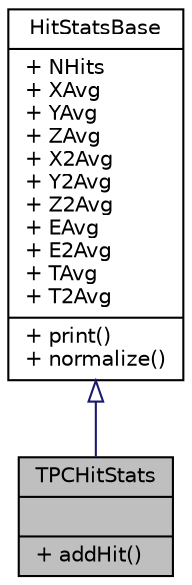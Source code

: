 digraph "TPCHitStats"
{
 // INTERACTIVE_SVG=YES
  bgcolor="transparent";
  edge [fontname="Helvetica",fontsize="10",labelfontname="Helvetica",labelfontsize="10"];
  node [fontname="Helvetica",fontsize="10",shape=record];
  Node1 [label="{TPCHitStats\n||+ addHit()\l}",height=0.2,width=0.4,color="black", fillcolor="grey75", style="filled" fontcolor="black"];
  Node2 -> Node1 [dir="back",color="midnightblue",fontsize="10",style="solid",arrowtail="onormal",fontname="Helvetica"];
  Node2 [label="{HitStatsBase\n|+ NHits\l+ XAvg\l+ YAvg\l+ ZAvg\l+ X2Avg\l+ Y2Avg\l+ Z2Avg\l+ EAvg\l+ E2Avg\l+ TAvg\l+ T2Avg\l|+ print()\l+ normalize()\l}",height=0.2,width=0.4,color="black",URL="$d9/dc9/structHitStatsBase.html"];
}
